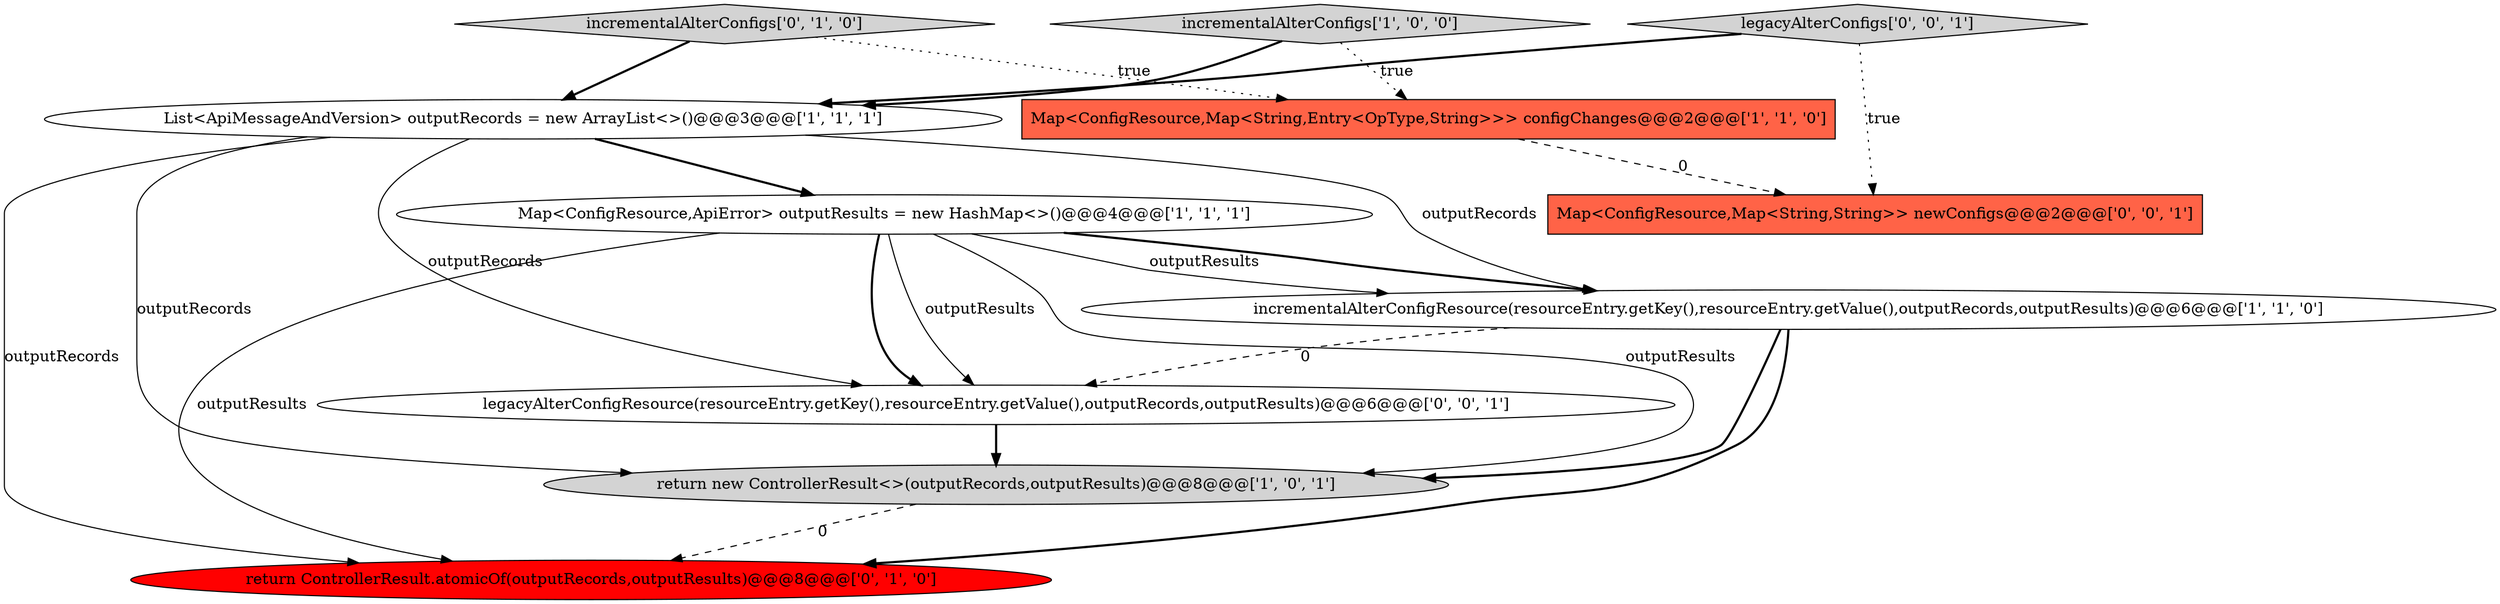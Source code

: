 digraph {
6 [style = filled, label = "return ControllerResult.atomicOf(outputRecords,outputResults)@@@8@@@['0', '1', '0']", fillcolor = red, shape = ellipse image = "AAA1AAABBB2BBB"];
10 [style = filled, label = "legacyAlterConfigs['0', '0', '1']", fillcolor = lightgray, shape = diamond image = "AAA0AAABBB3BBB"];
0 [style = filled, label = "incrementalAlterConfigResource(resourceEntry.getKey(),resourceEntry.getValue(),outputRecords,outputResults)@@@6@@@['1', '1', '0']", fillcolor = white, shape = ellipse image = "AAA0AAABBB1BBB"];
4 [style = filled, label = "List<ApiMessageAndVersion> outputRecords = new ArrayList<>()@@@3@@@['1', '1', '1']", fillcolor = white, shape = ellipse image = "AAA0AAABBB1BBB"];
2 [style = filled, label = "return new ControllerResult<>(outputRecords,outputResults)@@@8@@@['1', '0', '1']", fillcolor = lightgray, shape = ellipse image = "AAA0AAABBB1BBB"];
3 [style = filled, label = "Map<ConfigResource,Map<String,Entry<OpType,String>>> configChanges@@@2@@@['1', '1', '0']", fillcolor = tomato, shape = box image = "AAA0AAABBB1BBB"];
9 [style = filled, label = "legacyAlterConfigResource(resourceEntry.getKey(),resourceEntry.getValue(),outputRecords,outputResults)@@@6@@@['0', '0', '1']", fillcolor = white, shape = ellipse image = "AAA0AAABBB3BBB"];
8 [style = filled, label = "Map<ConfigResource,Map<String,String>> newConfigs@@@2@@@['0', '0', '1']", fillcolor = tomato, shape = box image = "AAA0AAABBB3BBB"];
5 [style = filled, label = "incrementalAlterConfigs['1', '0', '0']", fillcolor = lightgray, shape = diamond image = "AAA0AAABBB1BBB"];
7 [style = filled, label = "incrementalAlterConfigs['0', '1', '0']", fillcolor = lightgray, shape = diamond image = "AAA0AAABBB2BBB"];
1 [style = filled, label = "Map<ConfigResource,ApiError> outputResults = new HashMap<>()@@@4@@@['1', '1', '1']", fillcolor = white, shape = ellipse image = "AAA0AAABBB1BBB"];
10->8 [style = dotted, label="true"];
0->6 [style = bold, label=""];
9->2 [style = bold, label=""];
0->2 [style = bold, label=""];
1->2 [style = solid, label="outputResults"];
1->0 [style = bold, label=""];
7->4 [style = bold, label=""];
5->3 [style = dotted, label="true"];
1->9 [style = bold, label=""];
4->0 [style = solid, label="outputRecords"];
4->2 [style = solid, label="outputRecords"];
1->6 [style = solid, label="outputResults"];
7->3 [style = dotted, label="true"];
1->0 [style = solid, label="outputResults"];
1->9 [style = solid, label="outputResults"];
5->4 [style = bold, label=""];
2->6 [style = dashed, label="0"];
10->4 [style = bold, label=""];
3->8 [style = dashed, label="0"];
4->1 [style = bold, label=""];
4->9 [style = solid, label="outputRecords"];
0->9 [style = dashed, label="0"];
4->6 [style = solid, label="outputRecords"];
}
